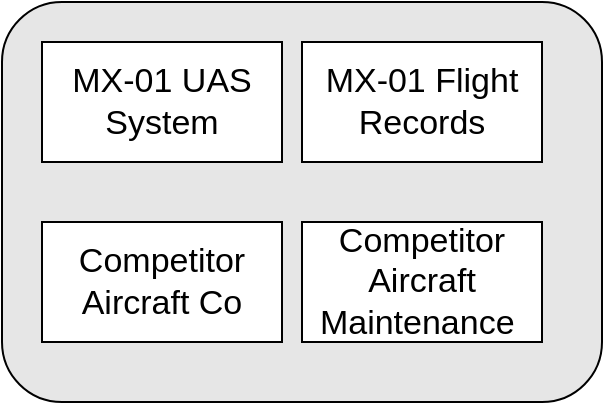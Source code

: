 <mxfile version="15.6.0" type="device"><diagram id="HRLMLA58v0a9BpouUHSH" name="Page-1"><mxGraphModel dx="2942" dy="1057" grid="1" gridSize="10" guides="1" tooltips="1" connect="1" arrows="1" fold="1" page="1" pageScale="1" pageWidth="850" pageHeight="1100" math="0" shadow="0"><root><mxCell id="0"/><mxCell id="1" parent="0"/><mxCell id="AgLT78g7GBuyZ-JiIo_h-1" value="" style="rounded=1;whiteSpace=wrap;html=1;labelBackgroundColor=none;fontColor=default;fillColor=#E6E6E6;" vertex="1" parent="1"><mxGeometry x="40" y="40" width="300" height="200" as="geometry"/></mxCell><mxCell id="AgLT78g7GBuyZ-JiIo_h-3" value="MX-01 UAS System" style="rounded=0;whiteSpace=wrap;html=1;fontSize=17;" vertex="1" parent="1"><mxGeometry x="60" y="60" width="120" height="60" as="geometry"/></mxCell><mxCell id="AgLT78g7GBuyZ-JiIo_h-4" value="MX-01 Flight Records" style="rounded=0;whiteSpace=wrap;html=1;fontSize=17;" vertex="1" parent="1"><mxGeometry x="190" y="60" width="120" height="60" as="geometry"/></mxCell><mxCell id="AgLT78g7GBuyZ-JiIo_h-5" value="Competitor Aircraft Co" style="rounded=0;whiteSpace=wrap;html=1;fontSize=17;" vertex="1" parent="1"><mxGeometry x="60" y="150" width="120" height="60" as="geometry"/></mxCell><mxCell id="AgLT78g7GBuyZ-JiIo_h-6" value="Competitor Aircraft Maintenance&amp;nbsp;" style="rounded=0;whiteSpace=wrap;html=1;fontSize=17;" vertex="1" parent="1"><mxGeometry x="190" y="150" width="120" height="60" as="geometry"/></mxCell></root></mxGraphModel></diagram></mxfile>